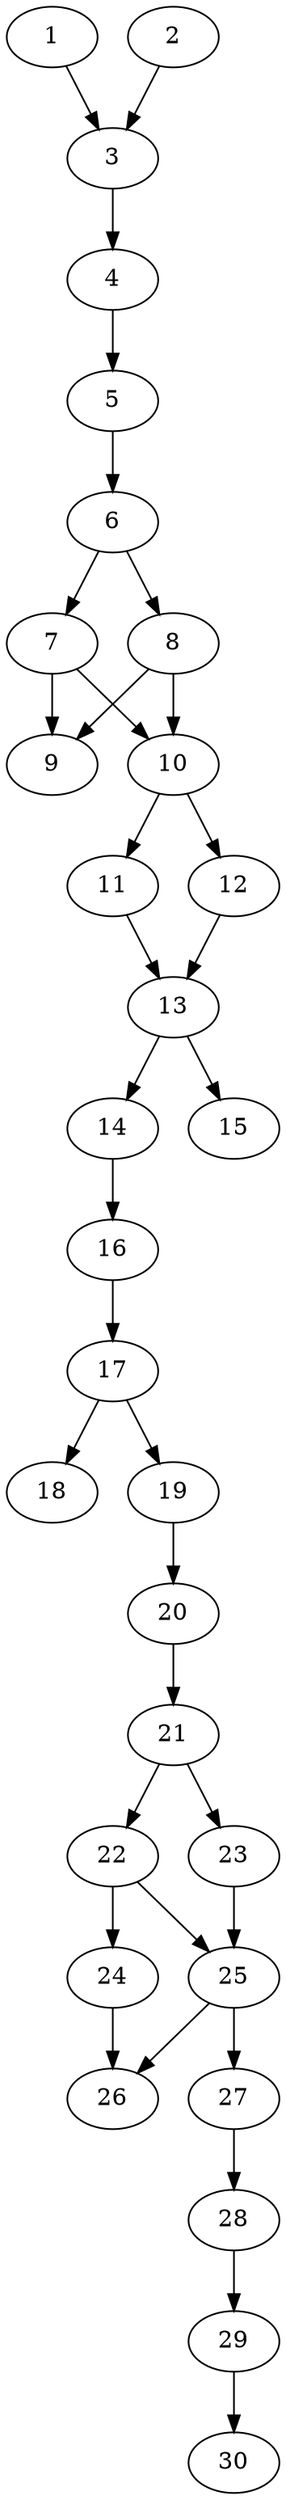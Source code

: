 // DAG automatically generated by daggen at Thu Oct  3 14:04:18 2019
// ./daggen --dot -n 30 --ccr 0.5 --fat 0.3 --regular 0.9 --density 0.7 --mindata 5242880 --maxdata 52428800 
digraph G {
  1 [size="48080896", alpha="0.03", expect_size="24040448"] 
  1 -> 3 [size ="24040448"]
  2 [size="102504448", alpha="0.04", expect_size="51252224"] 
  2 -> 3 [size ="51252224"]
  3 [size="28626944", alpha="0.01", expect_size="14313472"] 
  3 -> 4 [size ="14313472"]
  4 [size="69437440", alpha="0.09", expect_size="34718720"] 
  4 -> 5 [size ="34718720"]
  5 [size="74485760", alpha="0.09", expect_size="37242880"] 
  5 -> 6 [size ="37242880"]
  6 [size="40736768", alpha="0.09", expect_size="20368384"] 
  6 -> 7 [size ="20368384"]
  6 -> 8 [size ="20368384"]
  7 [size="85657600", alpha="0.11", expect_size="42828800"] 
  7 -> 9 [size ="42828800"]
  7 -> 10 [size ="42828800"]
  8 [size="22036480", alpha="0.19", expect_size="11018240"] 
  8 -> 9 [size ="11018240"]
  8 -> 10 [size ="11018240"]
  9 [size="57663488", alpha="0.12", expect_size="28831744"] 
  10 [size="31895552", alpha="0.02", expect_size="15947776"] 
  10 -> 11 [size ="15947776"]
  10 -> 12 [size ="15947776"]
  11 [size="23220224", alpha="0.06", expect_size="11610112"] 
  11 -> 13 [size ="11610112"]
  12 [size="36528128", alpha="0.04", expect_size="18264064"] 
  12 -> 13 [size ="18264064"]
  13 [size="56702976", alpha="0.10", expect_size="28351488"] 
  13 -> 14 [size ="28351488"]
  13 -> 15 [size ="28351488"]
  14 [size="61159424", alpha="0.10", expect_size="30579712"] 
  14 -> 16 [size ="30579712"]
  15 [size="103114752", alpha="0.13", expect_size="51557376"] 
  16 [size="52697088", alpha="0.12", expect_size="26348544"] 
  16 -> 17 [size ="26348544"]
  17 [size="96522240", alpha="0.10", expect_size="48261120"] 
  17 -> 18 [size ="48261120"]
  17 -> 19 [size ="48261120"]
  18 [size="53073920", alpha="0.04", expect_size="26536960"] 
  19 [size="46237696", alpha="0.11", expect_size="23118848"] 
  19 -> 20 [size ="23118848"]
  20 [size="103055360", alpha="0.01", expect_size="51527680"] 
  20 -> 21 [size ="51527680"]
  21 [size="16465920", alpha="0.18", expect_size="8232960"] 
  21 -> 22 [size ="8232960"]
  21 -> 23 [size ="8232960"]
  22 [size="46116864", alpha="0.16", expect_size="23058432"] 
  22 -> 24 [size ="23058432"]
  22 -> 25 [size ="23058432"]
  23 [size="64559104", alpha="0.17", expect_size="32279552"] 
  23 -> 25 [size ="32279552"]
  24 [size="16977920", alpha="0.10", expect_size="8488960"] 
  24 -> 26 [size ="8488960"]
  25 [size="63537152", alpha="0.17", expect_size="31768576"] 
  25 -> 26 [size ="31768576"]
  25 -> 27 [size ="31768576"]
  26 [size="28362752", alpha="0.11", expect_size="14181376"] 
  27 [size="87306240", alpha="0.00", expect_size="43653120"] 
  27 -> 28 [size ="43653120"]
  28 [size="39184384", alpha="0.12", expect_size="19592192"] 
  28 -> 29 [size ="19592192"]
  29 [size="60278784", alpha="0.14", expect_size="30139392"] 
  29 -> 30 [size ="30139392"]
  30 [size="17328128", alpha="0.00", expect_size="8664064"] 
}
